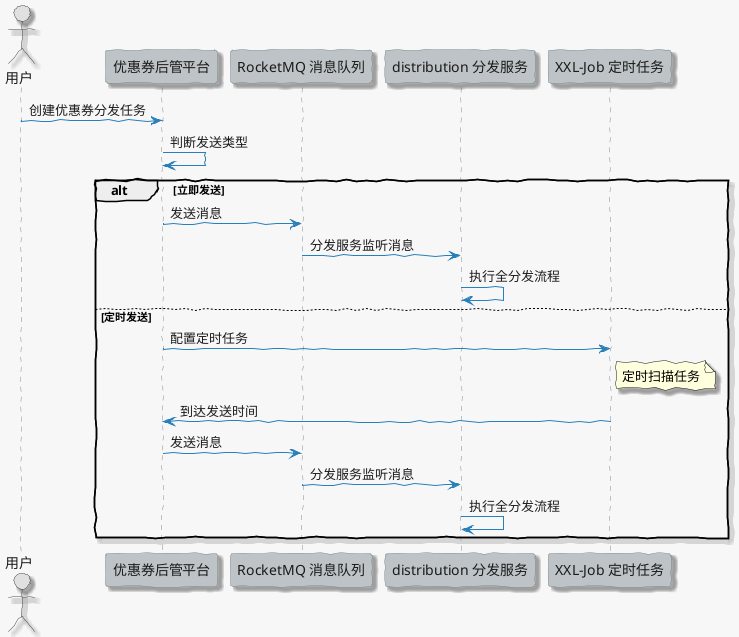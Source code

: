 @startuml

skinparam backgroundColor #F7F7F7
skinparam shadowing true
skinparam handwritten true
skinparam actorBorderColor #4A4A4A
skinparam actorBackgroundColor #E0E0E0
skinparam actorFontColor #1A1A1A
skinparam participantBorderColor #7F8C8D
skinparam participantBackgroundColor #BDC3C7
skinparam participantFontColor #1A1A1A
skinparam sequence {
    ArrowColor #2980B9
    ArrowFontColor #1A1A1A
    LifeLineBorderColor #7F8C8D
    LifeLineBackgroundColor #FFFFFF
    BoxBorderColor #7F8C8D
    BoxBackgroundColor #BDC3C7
    ParticipantBackgroundColor #BDC3C7
    ParticipantBorderColor #7F8C8D
}

actor "用户" as User
participant "优惠券后管平台" as Backend
participant "RocketMQ 消息队列" as RocketMQ
participant "distribution 分发服务" as Distribution
participant "XXL-Job 定时任务" as XXLJob

User -> Backend : 创建优惠券分发任务
Backend -> Backend : 判断发送类型

alt 立即发送
    Backend -> RocketMQ : 发送消息
    RocketMQ -> Distribution : 分发服务监听消息
    Distribution -> Distribution : 执行全分发流程
else 定时发送
    Backend -> XXLJob : 配置定时任务
    note right of XXLJob : 定时扫描任务
    XXLJob -> Backend : 到达发送时间
    Backend -> RocketMQ : 发送消息
    RocketMQ -> Distribution : 分发服务监听消息
    Distribution -> Distribution : 执行全分发流程
end

@enduml
